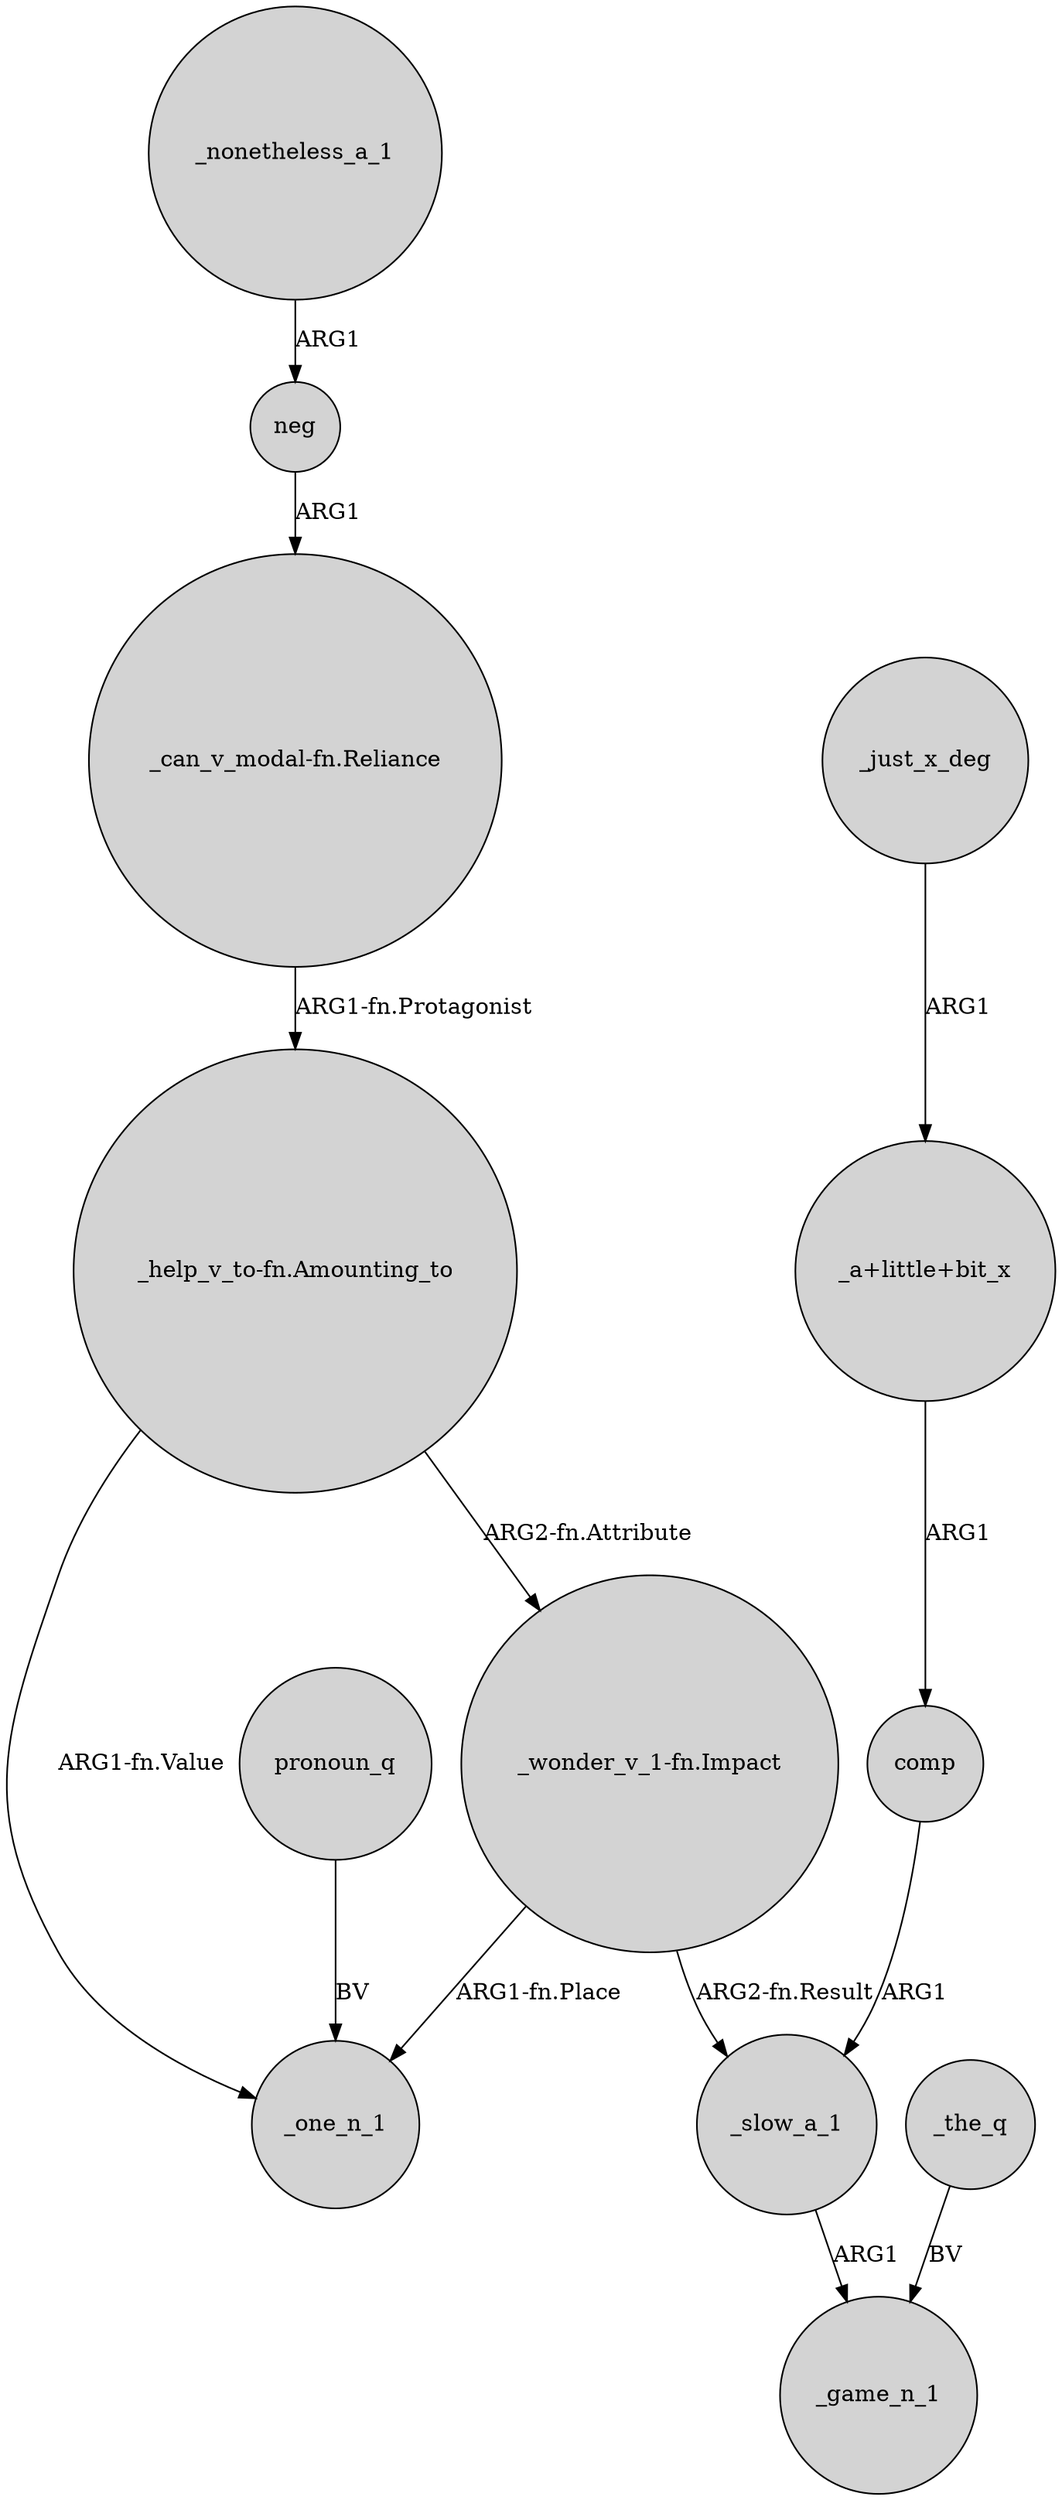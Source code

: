 digraph {
	node [shape=circle style=filled]
	"_wonder_v_1-fn.Impact" -> _one_n_1 [label="ARG1-fn.Place"]
	_slow_a_1 -> _game_n_1 [label=ARG1]
	neg -> "_can_v_modal-fn.Reliance" [label=ARG1]
	"_a+little+bit_x" -> comp [label=ARG1]
	"_help_v_to-fn.Amounting_to" -> "_wonder_v_1-fn.Impact" [label="ARG2-fn.Attribute"]
	_just_x_deg -> "_a+little+bit_x" [label=ARG1]
	"_wonder_v_1-fn.Impact" -> _slow_a_1 [label="ARG2-fn.Result"]
	"_can_v_modal-fn.Reliance" -> "_help_v_to-fn.Amounting_to" [label="ARG1-fn.Protagonist"]
	_the_q -> _game_n_1 [label=BV]
	comp -> _slow_a_1 [label=ARG1]
	"_help_v_to-fn.Amounting_to" -> _one_n_1 [label="ARG1-fn.Value"]
	_nonetheless_a_1 -> neg [label=ARG1]
	pronoun_q -> _one_n_1 [label=BV]
}
